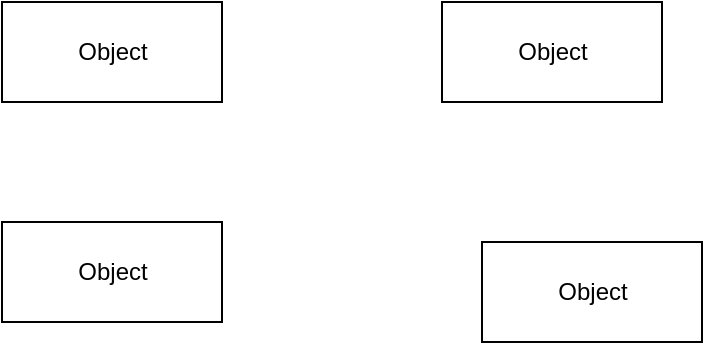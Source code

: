 <mxfile version="16.6.3" type="github">
  <diagram id="vvyx8xAc2KFOU6B6wJvY" name="Page-1">
    <mxGraphModel dx="1038" dy="547" grid="1" gridSize="10" guides="1" tooltips="1" connect="1" arrows="1" fold="1" page="1" pageScale="1" pageWidth="850" pageHeight="1100" math="0" shadow="0">
      <root>
        <mxCell id="0" />
        <mxCell id="1" parent="0" />
        <mxCell id="PuKwwD6AML6qGTBj3AOp-1" value="Object" style="html=1;" vertex="1" parent="1">
          <mxGeometry x="250" y="190" width="110" height="50" as="geometry" />
        </mxCell>
        <mxCell id="PuKwwD6AML6qGTBj3AOp-2" value="Object" style="html=1;" vertex="1" parent="1">
          <mxGeometry x="470" y="190" width="110" height="50" as="geometry" />
        </mxCell>
        <mxCell id="PuKwwD6AML6qGTBj3AOp-3" value="Object" style="html=1;" vertex="1" parent="1">
          <mxGeometry x="250" y="300" width="110" height="50" as="geometry" />
        </mxCell>
        <mxCell id="PuKwwD6AML6qGTBj3AOp-4" value="Object" style="html=1;" vertex="1" parent="1">
          <mxGeometry x="490" y="310" width="110" height="50" as="geometry" />
        </mxCell>
      </root>
    </mxGraphModel>
  </diagram>
</mxfile>
